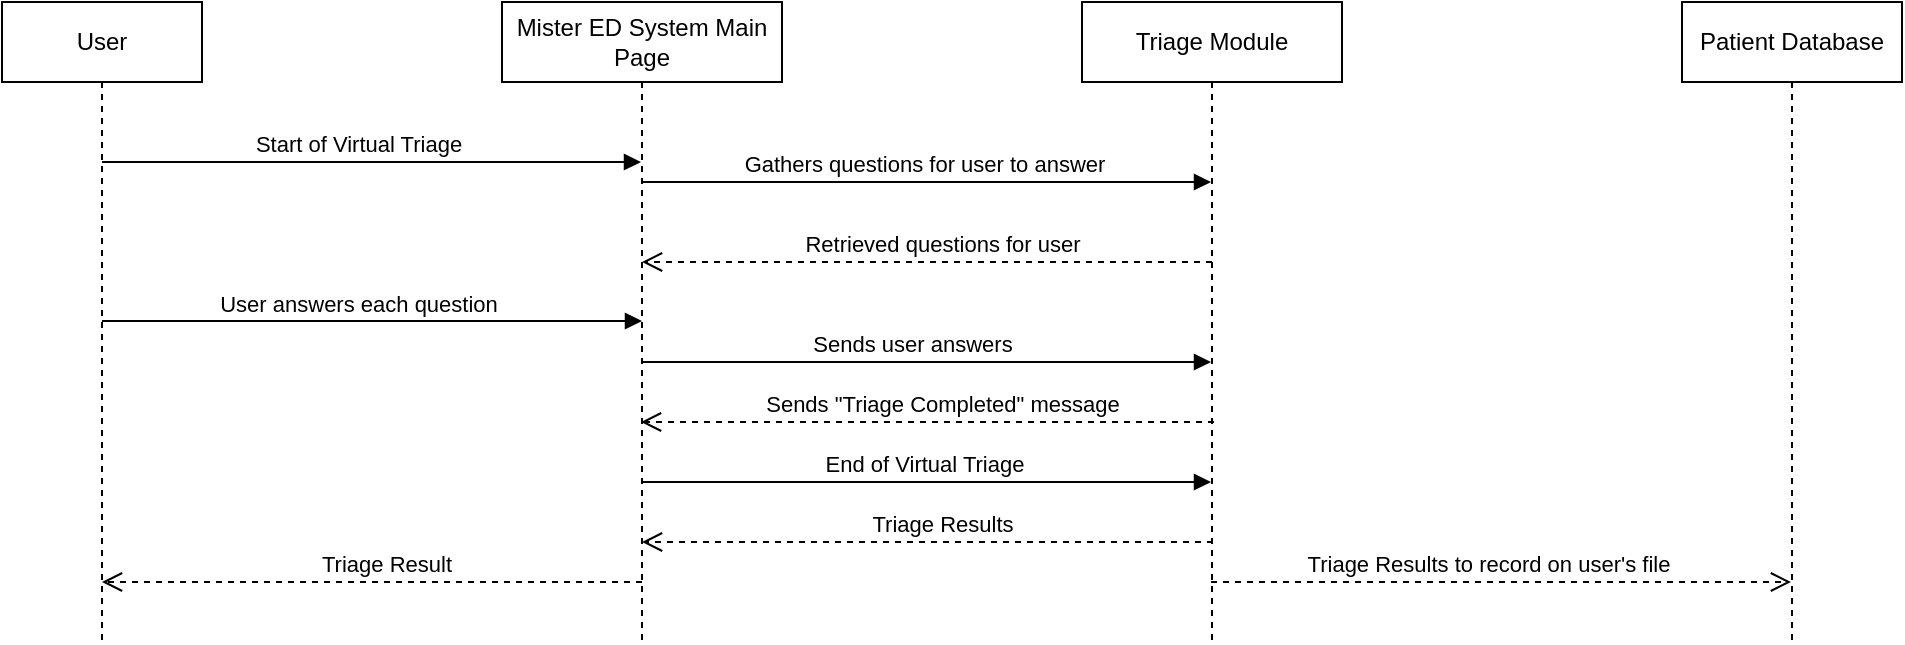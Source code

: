 <mxfile version="22.0.2" type="github">
  <diagram name="Page-1" id="2YBvvXClWsGukQMizWep">
    <mxGraphModel dx="1290" dy="566" grid="1" gridSize="10" guides="1" tooltips="1" connect="1" arrows="1" fold="1" page="1" pageScale="1" pageWidth="850" pageHeight="1100" math="0" shadow="0">
      <root>
        <mxCell id="0" />
        <mxCell id="1" parent="0" />
        <mxCell id="aM9ryv3xv72pqoxQDRHE-10" value="Triage Results to record on user&#39;s file" style="html=1;verticalAlign=bottom;endArrow=open;dashed=1;endSize=8;edgeStyle=elbowEdgeStyle;elbow=vertical;curved=0;rounded=0;" parent="1" edge="1" target="e6sOTlOrPYM_l85QJ9jS-6">
          <mxGeometry x="-0.048" relative="1" as="geometry">
            <mxPoint x="1129.5" y="720" as="targetPoint" />
            <Array as="points">
              <mxPoint x="1000" y="720" />
              <mxPoint x="623.5" y="680" />
            </Array>
            <mxPoint as="offset" />
            <mxPoint x="844.5" y="720" as="sourcePoint" />
          </mxGeometry>
        </mxCell>
        <mxCell id="Fqp0eiGmuYtmVZ3RJ4ig-9" value="Start of Virtual Triage" style="html=1;verticalAlign=bottom;endArrow=block;edgeStyle=elbowEdgeStyle;elbow=vertical;curved=0;rounded=0;" parent="1" source="e6sOTlOrPYM_l85QJ9jS-5" target="DsRtqfWDJ8J8XdPlfuQk-1" edge="1">
          <mxGeometry x="-0.053" relative="1" as="geometry">
            <mxPoint x="300" y="510" as="sourcePoint" />
            <Array as="points">
              <mxPoint x="390.5" y="510" />
            </Array>
            <mxPoint x="552" y="510" as="targetPoint" />
            <mxPoint as="offset" />
          </mxGeometry>
        </mxCell>
        <mxCell id="e6sOTlOrPYM_l85QJ9jS-4" value="Triage Module" style="shape=umlLifeline;perimeter=lifelinePerimeter;whiteSpace=wrap;html=1;container=0;dropTarget=0;collapsible=0;recursiveResize=0;outlineConnect=0;portConstraint=eastwest;newEdgeStyle={&quot;edgeStyle&quot;:&quot;elbowEdgeStyle&quot;,&quot;elbow&quot;:&quot;vertical&quot;,&quot;curved&quot;:0,&quot;rounded&quot;:0};" parent="1" vertex="1">
          <mxGeometry x="780" y="430" width="130" height="320" as="geometry" />
        </mxCell>
        <mxCell id="e6sOTlOrPYM_l85QJ9jS-5" value="User" style="shape=umlLifeline;perimeter=lifelinePerimeter;whiteSpace=wrap;html=1;container=0;dropTarget=0;collapsible=0;recursiveResize=0;outlineConnect=0;portConstraint=eastwest;newEdgeStyle={&quot;edgeStyle&quot;:&quot;elbowEdgeStyle&quot;,&quot;elbow&quot;:&quot;vertical&quot;,&quot;curved&quot;:0,&quot;rounded&quot;:0};" parent="1" vertex="1">
          <mxGeometry x="240" y="430" width="100" height="320" as="geometry" />
        </mxCell>
        <mxCell id="e6sOTlOrPYM_l85QJ9jS-6" value="Patient Database" style="shape=umlLifeline;perimeter=lifelinePerimeter;whiteSpace=wrap;html=1;container=0;dropTarget=0;collapsible=0;recursiveResize=0;outlineConnect=0;portConstraint=eastwest;newEdgeStyle={&quot;edgeStyle&quot;:&quot;elbowEdgeStyle&quot;,&quot;elbow&quot;:&quot;vertical&quot;,&quot;curved&quot;:0,&quot;rounded&quot;:0};" parent="1" vertex="1">
          <mxGeometry x="1080" y="430" width="110" height="320" as="geometry" />
        </mxCell>
        <mxCell id="e6sOTlOrPYM_l85QJ9jS-10" value="Gathers questions for user to answer" style="html=1;verticalAlign=bottom;endArrow=block;edgeStyle=elbowEdgeStyle;elbow=vertical;curved=0;rounded=0;" parent="1" edge="1">
          <mxGeometry x="0.188" relative="1" as="geometry">
            <mxPoint x="631.5" y="520" as="sourcePoint" />
            <Array as="points">
              <mxPoint x="560" y="520" />
            </Array>
            <mxPoint x="844.5" y="520" as="targetPoint" />
            <mxPoint x="1" as="offset" />
          </mxGeometry>
        </mxCell>
        <mxCell id="e6sOTlOrPYM_l85QJ9jS-11" value="Triage Results" style="html=1;verticalAlign=bottom;endArrow=open;dashed=1;endSize=8;edgeStyle=elbowEdgeStyle;elbow=vertical;curved=0;rounded=0;" parent="1" edge="1">
          <mxGeometry x="-0.048" relative="1" as="geometry">
            <mxPoint x="560" y="700" as="targetPoint" />
            <Array as="points">
              <mxPoint x="740.5" y="700" />
            </Array>
            <mxPoint as="offset" />
            <mxPoint x="845.5" y="700" as="sourcePoint" />
          </mxGeometry>
        </mxCell>
        <mxCell id="DsRtqfWDJ8J8XdPlfuQk-1" value="Mister ED System Main Page" style="shape=umlLifeline;perimeter=lifelinePerimeter;whiteSpace=wrap;html=1;container=0;dropTarget=0;collapsible=0;recursiveResize=0;outlineConnect=0;portConstraint=eastwest;newEdgeStyle={&quot;edgeStyle&quot;:&quot;elbowEdgeStyle&quot;,&quot;elbow&quot;:&quot;vertical&quot;,&quot;curved&quot;:0,&quot;rounded&quot;:0};" parent="1" vertex="1">
          <mxGeometry x="490" y="430" width="140" height="320" as="geometry" />
        </mxCell>
        <mxCell id="997l_LpZVslPzTPIESlQ-2" value="Triage Result" style="html=1;verticalAlign=bottom;endArrow=open;dashed=1;endSize=8;edgeStyle=elbowEdgeStyle;elbow=vertical;curved=0;rounded=0;" parent="1" edge="1">
          <mxGeometry x="-0.048" relative="1" as="geometry">
            <mxPoint x="290" y="720" as="targetPoint" />
            <Array as="points">
              <mxPoint x="470.5" y="720" />
            </Array>
            <mxPoint as="offset" />
            <mxPoint x="560" y="720" as="sourcePoint" />
          </mxGeometry>
        </mxCell>
        <mxCell id="997l_LpZVslPzTPIESlQ-4" value="End of Virtual Triage" style="html=1;verticalAlign=bottom;endArrow=block;edgeStyle=elbowEdgeStyle;elbow=vertical;curved=0;rounded=0;" parent="1" edge="1">
          <mxGeometry x="0.188" relative="1" as="geometry">
            <mxPoint x="631.5" y="670" as="sourcePoint" />
            <Array as="points">
              <mxPoint x="560" y="670" />
            </Array>
            <mxPoint x="844.5" y="670" as="targetPoint" />
            <mxPoint x="1" as="offset" />
          </mxGeometry>
        </mxCell>
        <mxCell id="997l_LpZVslPzTPIESlQ-6" value="Retrieved questions for user" style="html=1;verticalAlign=bottom;endArrow=open;dashed=1;endSize=8;edgeStyle=elbowEdgeStyle;elbow=vertical;curved=0;rounded=0;" parent="1" edge="1">
          <mxGeometry x="-0.048" relative="1" as="geometry">
            <mxPoint x="560" y="560" as="targetPoint" />
            <Array as="points">
              <mxPoint x="736" y="560" />
            </Array>
            <mxPoint as="offset" />
            <mxPoint x="845" y="560" as="sourcePoint" />
          </mxGeometry>
        </mxCell>
        <mxCell id="997l_LpZVslPzTPIESlQ-8" value="User answers each question" style="html=1;verticalAlign=bottom;endArrow=block;edgeStyle=elbowEdgeStyle;elbow=vertical;curved=0;rounded=0;" parent="1" edge="1">
          <mxGeometry x="-0.053" relative="1" as="geometry">
            <mxPoint x="290" y="589.5" as="sourcePoint" />
            <Array as="points">
              <mxPoint x="390.5" y="589.5" />
            </Array>
            <mxPoint x="560" y="589.5" as="targetPoint" />
            <mxPoint as="offset" />
          </mxGeometry>
        </mxCell>
        <mxCell id="_9sKRm5Z02t5Vqb4AFpR-1" value="Sends user answers" style="html=1;verticalAlign=bottom;endArrow=block;edgeStyle=elbowEdgeStyle;elbow=vertical;curved=0;rounded=0;" edge="1" parent="1" target="e6sOTlOrPYM_l85QJ9jS-4">
          <mxGeometry x="-0.053" relative="1" as="geometry">
            <mxPoint x="560" y="610" as="sourcePoint" />
            <Array as="points">
              <mxPoint x="660.5" y="610" />
            </Array>
            <mxPoint x="830" y="610" as="targetPoint" />
            <mxPoint as="offset" />
          </mxGeometry>
        </mxCell>
        <mxCell id="_9sKRm5Z02t5Vqb4AFpR-2" value="Sends &quot;Triage Completed&quot; message" style="html=1;verticalAlign=bottom;endArrow=open;dashed=1;endSize=8;edgeStyle=elbowEdgeStyle;elbow=vertical;curved=0;rounded=0;" edge="1" parent="1">
          <mxGeometry x="-0.048" relative="1" as="geometry">
            <mxPoint x="559.5" y="640" as="targetPoint" />
            <Array as="points">
              <mxPoint x="741" y="640" />
            </Array>
            <mxPoint as="offset" />
            <mxPoint x="846" y="640" as="sourcePoint" />
          </mxGeometry>
        </mxCell>
      </root>
    </mxGraphModel>
  </diagram>
</mxfile>
